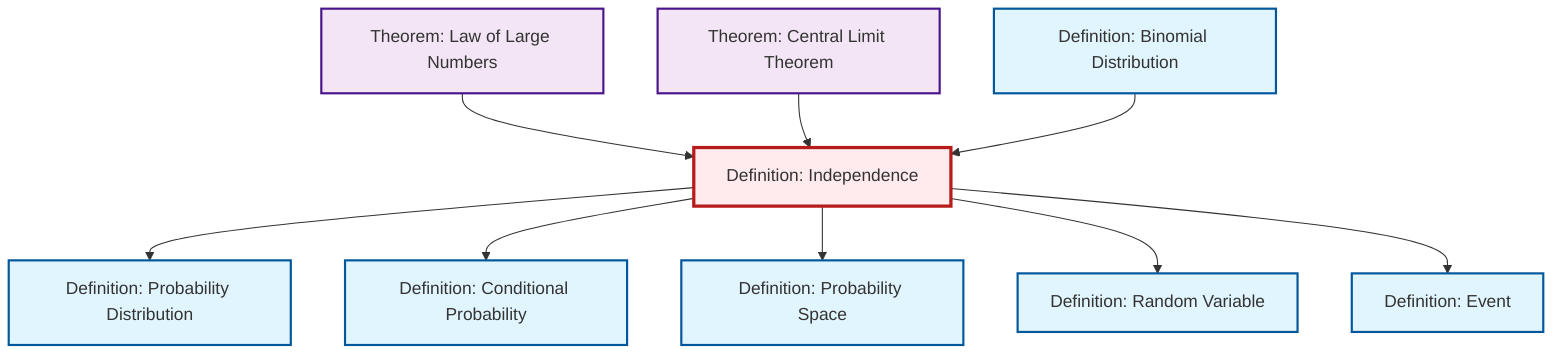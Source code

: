 graph TD
    classDef definition fill:#e1f5fe,stroke:#01579b,stroke-width:2px
    classDef theorem fill:#f3e5f5,stroke:#4a148c,stroke-width:2px
    classDef axiom fill:#fff3e0,stroke:#e65100,stroke-width:2px
    classDef example fill:#e8f5e9,stroke:#1b5e20,stroke-width:2px
    classDef current fill:#ffebee,stroke:#b71c1c,stroke-width:3px
    def-conditional-probability["Definition: Conditional Probability"]:::definition
    def-binomial-distribution["Definition: Binomial Distribution"]:::definition
    def-probability-distribution["Definition: Probability Distribution"]:::definition
    thm-law-of-large-numbers["Theorem: Law of Large Numbers"]:::theorem
    def-probability-space["Definition: Probability Space"]:::definition
    thm-central-limit["Theorem: Central Limit Theorem"]:::theorem
    def-random-variable["Definition: Random Variable"]:::definition
    def-event["Definition: Event"]:::definition
    def-independence["Definition: Independence"]:::definition
    thm-law-of-large-numbers --> def-independence
    def-independence --> def-probability-distribution
    def-independence --> def-conditional-probability
    def-independence --> def-probability-space
    def-independence --> def-random-variable
    thm-central-limit --> def-independence
    def-independence --> def-event
    def-binomial-distribution --> def-independence
    class def-independence current